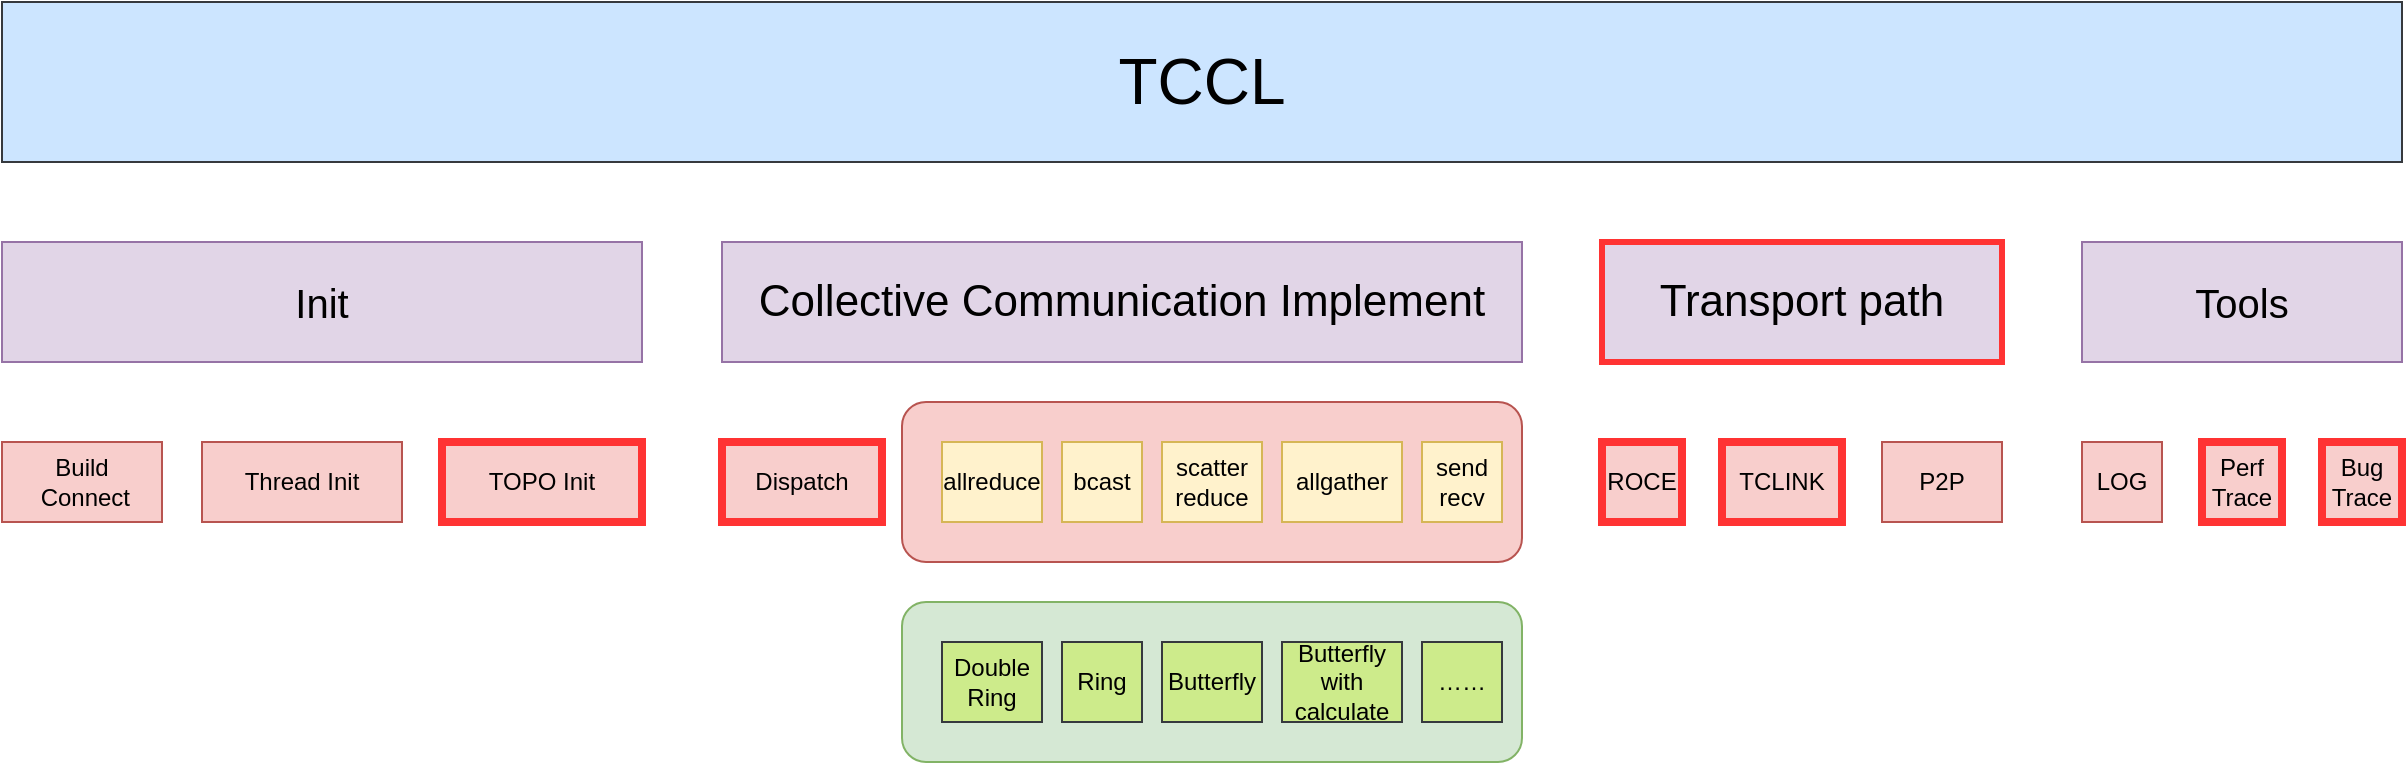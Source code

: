<mxfile version="24.7.16">
  <diagram name="Page-1" id="VBRHtVJJGuexV8QGXjuE">
    <mxGraphModel dx="2586" dy="1386" grid="1" gridSize="10" guides="1" tooltips="1" connect="1" arrows="1" fold="1" page="1" pageScale="1" pageWidth="850" pageHeight="1100" math="0" shadow="0">
      <root>
        <mxCell id="0" />
        <mxCell id="1" parent="0" />
        <mxCell id="bh32HC5ShdqMF_BiC2eR-1" value="" style="rounded=1;whiteSpace=wrap;html=1;fillColor=#f8cecc;strokeColor=#b85450;" vertex="1" parent="1">
          <mxGeometry x="650" y="1040" width="310" height="80" as="geometry" />
        </mxCell>
        <mxCell id="bh32HC5ShdqMF_BiC2eR-2" value="&lt;font style=&quot;font-size: 32px;&quot;&gt;TCCL&lt;/font&gt;" style="rounded=0;whiteSpace=wrap;html=1;fillColor=#cce5ff;strokeColor=#36393d;" vertex="1" parent="1">
          <mxGeometry x="200" y="840" width="1200" height="80" as="geometry" />
        </mxCell>
        <mxCell id="bh32HC5ShdqMF_BiC2eR-3" value="Init" style="rounded=0;whiteSpace=wrap;html=1;fillColor=#e1d5e7;strokeColor=#9673a6;fontSize=20;" vertex="1" parent="1">
          <mxGeometry x="200" y="960" width="320" height="60" as="geometry" />
        </mxCell>
        <mxCell id="bh32HC5ShdqMF_BiC2eR-4" value="Tools" style="rounded=0;whiteSpace=wrap;html=1;fillColor=#e1d5e7;strokeColor=#9673a6;fontSize=20;" vertex="1" parent="1">
          <mxGeometry x="1240" y="960" width="160" height="60" as="geometry" />
        </mxCell>
        <mxCell id="bh32HC5ShdqMF_BiC2eR-5" value="LOG" style="rounded=0;whiteSpace=wrap;html=1;fillColor=#f8cecc;strokeColor=#b85450;" vertex="1" parent="1">
          <mxGeometry x="1240" y="1060" width="40" height="40" as="geometry" />
        </mxCell>
        <mxCell id="bh32HC5ShdqMF_BiC2eR-6" value="Perf Trace" style="rounded=0;whiteSpace=wrap;html=1;fillColor=#f8cecc;strokeColor=#FF3333;strokeWidth=4;" vertex="1" parent="1">
          <mxGeometry x="1300" y="1060" width="40" height="40" as="geometry" />
        </mxCell>
        <mxCell id="bh32HC5ShdqMF_BiC2eR-7" value="&lt;font style=&quot;font-size: 22px;&quot;&gt;Transport path&lt;/font&gt;" style="rounded=0;whiteSpace=wrap;html=1;fillColor=#e1d5e7;strokeColor=#FF3333;fontSize=21;strokeWidth=3;" vertex="1" parent="1">
          <mxGeometry x="1000" y="960" width="200" height="60" as="geometry" />
        </mxCell>
        <mxCell id="bh32HC5ShdqMF_BiC2eR-8" value="Dispatch" style="rounded=0;whiteSpace=wrap;html=1;fillColor=#f8cecc;strokeColor=#FF3333;strokeWidth=4;" vertex="1" parent="1">
          <mxGeometry x="560" y="1060" width="80" height="40" as="geometry" />
        </mxCell>
        <mxCell id="bh32HC5ShdqMF_BiC2eR-9" value="&lt;font style=&quot;font-size: 22px;&quot;&gt;Collective Communication Implement&lt;/font&gt;" style="rounded=0;whiteSpace=wrap;html=1;fillColor=#e1d5e7;strokeColor=#9673a6;" vertex="1" parent="1">
          <mxGeometry x="560" y="960" width="400" height="60" as="geometry" />
        </mxCell>
        <mxCell id="bh32HC5ShdqMF_BiC2eR-10" value="ROCE" style="rounded=0;whiteSpace=wrap;html=1;fillColor=#f8cecc;strokeColor=#FF3333;strokeWidth=4;" vertex="1" parent="1">
          <mxGeometry x="1000" y="1060" width="40" height="40" as="geometry" />
        </mxCell>
        <mxCell id="bh32HC5ShdqMF_BiC2eR-11" value="TCLINK" style="rounded=0;whiteSpace=wrap;html=1;fillColor=#f8cecc;strokeColor=#FF3333;strokeWidth=4;" vertex="1" parent="1">
          <mxGeometry x="1060" y="1060" width="60" height="40" as="geometry" />
        </mxCell>
        <mxCell id="bh32HC5ShdqMF_BiC2eR-12" value="P2P" style="rounded=0;whiteSpace=wrap;html=1;fillColor=#f8cecc;strokeColor=#b85450;" vertex="1" parent="1">
          <mxGeometry x="1140" y="1060" width="60" height="40" as="geometry" />
        </mxCell>
        <mxCell id="bh32HC5ShdqMF_BiC2eR-13" value="allreduce" style="rounded=0;whiteSpace=wrap;html=1;fillColor=#fff2cc;strokeColor=#d6b656;" vertex="1" parent="1">
          <mxGeometry x="670" y="1060" width="50" height="40" as="geometry" />
        </mxCell>
        <mxCell id="bh32HC5ShdqMF_BiC2eR-14" value="bcast" style="rounded=0;whiteSpace=wrap;html=1;fillColor=#fff2cc;strokeColor=#d6b656;" vertex="1" parent="1">
          <mxGeometry x="730" y="1060" width="40" height="40" as="geometry" />
        </mxCell>
        <mxCell id="bh32HC5ShdqMF_BiC2eR-15" value="scatter&lt;br&gt;reduce" style="rounded=0;whiteSpace=wrap;html=1;fillColor=#fff2cc;strokeColor=#d6b656;" vertex="1" parent="1">
          <mxGeometry x="780" y="1060" width="50" height="40" as="geometry" />
        </mxCell>
        <mxCell id="bh32HC5ShdqMF_BiC2eR-16" value="allgather" style="rounded=0;whiteSpace=wrap;html=1;fillColor=#fff2cc;strokeColor=#d6b656;" vertex="1" parent="1">
          <mxGeometry x="840" y="1060" width="60" height="40" as="geometry" />
        </mxCell>
        <mxCell id="bh32HC5ShdqMF_BiC2eR-17" value="send&lt;br&gt;recv" style="rounded=0;whiteSpace=wrap;html=1;fillColor=#fff2cc;strokeColor=#d6b656;" vertex="1" parent="1">
          <mxGeometry x="910" y="1060" width="40" height="40" as="geometry" />
        </mxCell>
        <mxCell id="bh32HC5ShdqMF_BiC2eR-18" value="Thread Init" style="rounded=0;whiteSpace=wrap;html=1;fillColor=#f8cecc;strokeColor=#b85450;" vertex="1" parent="1">
          <mxGeometry x="300" y="1060" width="100" height="40" as="geometry" />
        </mxCell>
        <mxCell id="bh32HC5ShdqMF_BiC2eR-19" value="Build&lt;br&gt;&amp;nbsp;Connect" style="rounded=0;whiteSpace=wrap;html=1;fillColor=#f8cecc;strokeColor=#b85450;" vertex="1" parent="1">
          <mxGeometry x="200" y="1060" width="80" height="40" as="geometry" />
        </mxCell>
        <mxCell id="bh32HC5ShdqMF_BiC2eR-20" value="Bug&lt;div&gt;Trace&lt;/div&gt;" style="rounded=0;whiteSpace=wrap;html=1;fillColor=#f8cecc;strokeColor=#FF3333;strokeWidth=4;" vertex="1" parent="1">
          <mxGeometry x="1360" y="1060" width="40" height="40" as="geometry" />
        </mxCell>
        <mxCell id="bh32HC5ShdqMF_BiC2eR-21" value="TOPO Init" style="rounded=0;whiteSpace=wrap;html=1;fillColor=#f8cecc;strokeColor=#FF3333;strokeWidth=4;" vertex="1" parent="1">
          <mxGeometry x="420" y="1060" width="100" height="40" as="geometry" />
        </mxCell>
        <mxCell id="bh32HC5ShdqMF_BiC2eR-22" value="" style="rounded=1;whiteSpace=wrap;html=1;fillColor=#d5e8d4;strokeColor=#82b366;" vertex="1" parent="1">
          <mxGeometry x="650" y="1140" width="310" height="80" as="geometry" />
        </mxCell>
        <mxCell id="bh32HC5ShdqMF_BiC2eR-23" value="Double Ring" style="rounded=0;whiteSpace=wrap;html=1;fillColor=#cdeb8b;strokeColor=#36393d;" vertex="1" parent="1">
          <mxGeometry x="670" y="1160" width="50" height="40" as="geometry" />
        </mxCell>
        <mxCell id="bh32HC5ShdqMF_BiC2eR-24" value="Ring" style="rounded=0;whiteSpace=wrap;html=1;fillColor=#cdeb8b;strokeColor=#36393d;" vertex="1" parent="1">
          <mxGeometry x="730" y="1160" width="40" height="40" as="geometry" />
        </mxCell>
        <mxCell id="bh32HC5ShdqMF_BiC2eR-25" value="Butterfly" style="rounded=0;whiteSpace=wrap;html=1;fillColor=#cdeb8b;strokeColor=#36393d;" vertex="1" parent="1">
          <mxGeometry x="780" y="1160" width="50" height="40" as="geometry" />
        </mxCell>
        <mxCell id="bh32HC5ShdqMF_BiC2eR-26" value="Butterfly with calculate" style="rounded=0;whiteSpace=wrap;html=1;fillColor=#cdeb8b;strokeColor=#36393d;" vertex="1" parent="1">
          <mxGeometry x="840" y="1160" width="60" height="40" as="geometry" />
        </mxCell>
        <mxCell id="bh32HC5ShdqMF_BiC2eR-27" value="……" style="rounded=0;whiteSpace=wrap;html=1;fillColor=#cdeb8b;strokeColor=#36393d;" vertex="1" parent="1">
          <mxGeometry x="910" y="1160" width="40" height="40" as="geometry" />
        </mxCell>
      </root>
    </mxGraphModel>
  </diagram>
</mxfile>
